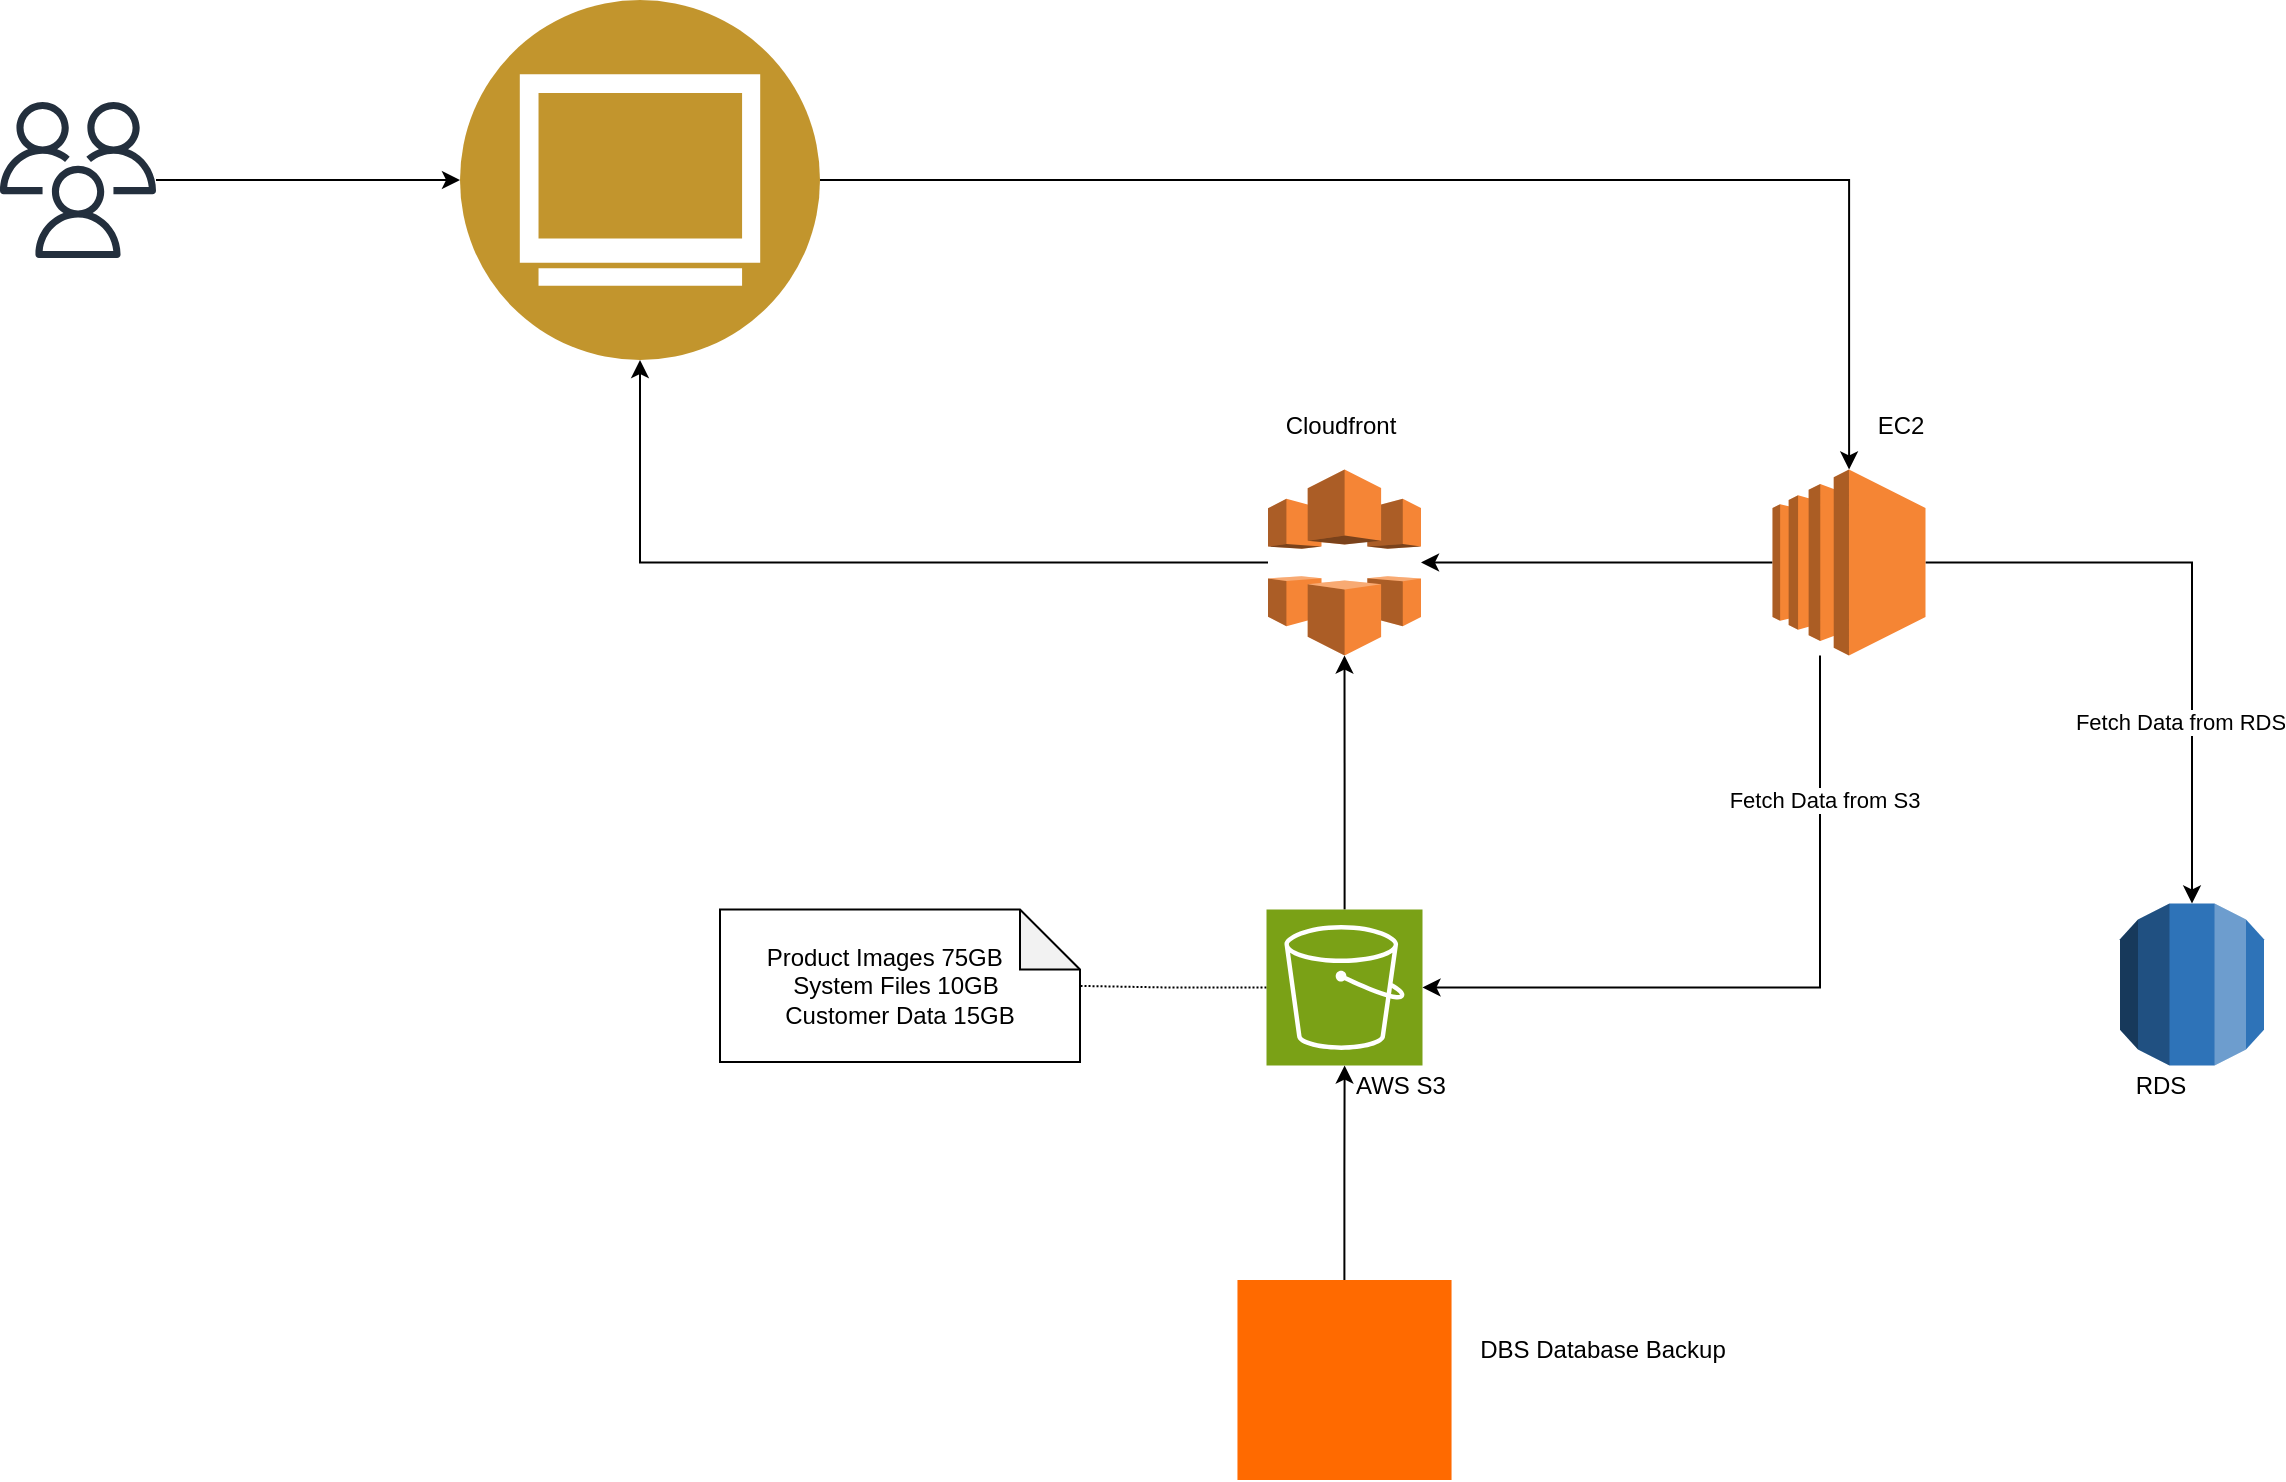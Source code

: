 <mxfile version="26.0.16" pages="2">
  <diagram name="Page-1" id="xpe27I78BW6T5LH5pNLx">
    <mxGraphModel dx="2370" dy="910" grid="1" gridSize="10" guides="1" tooltips="1" connect="1" arrows="1" fold="1" page="1" pageScale="1" pageWidth="850" pageHeight="1100" math="0" shadow="0">
      <root>
        <mxCell id="0" />
        <mxCell id="1" parent="0" />
        <mxCell id="c6FaymkkDzmxYYNCoGBe-19" style="edgeStyle=orthogonalEdgeStyle;rounded=0;orthogonalLoop=1;jettySize=auto;html=1;" parent="1" source="c6FaymkkDzmxYYNCoGBe-1" target="c6FaymkkDzmxYYNCoGBe-3" edge="1">
          <mxGeometry relative="1" as="geometry" />
        </mxCell>
        <mxCell id="W9lNjf555CTs6uJydB0y-2" style="edgeStyle=orthogonalEdgeStyle;rounded=0;orthogonalLoop=1;jettySize=auto;html=1;dashed=1;dashPattern=1 1;endArrow=none;startFill=0;" edge="1" parent="1" source="c6FaymkkDzmxYYNCoGBe-1" target="W9lNjf555CTs6uJydB0y-1">
          <mxGeometry relative="1" as="geometry" />
        </mxCell>
        <mxCell id="c6FaymkkDzmxYYNCoGBe-1" value="" style="sketch=0;points=[[0,0,0],[0.25,0,0],[0.5,0,0],[0.75,0,0],[1,0,0],[0,1,0],[0.25,1,0],[0.5,1,0],[0.75,1,0],[1,1,0],[0,0.25,0],[0,0.5,0],[0,0.75,0],[1,0.25,0],[1,0.5,0],[1,0.75,0]];outlineConnect=0;fontColor=#232F3E;fillColor=#7AA116;strokeColor=#ffffff;dashed=0;verticalLabelPosition=bottom;verticalAlign=top;align=center;html=1;fontSize=12;fontStyle=0;aspect=fixed;shape=mxgraph.aws4.resourceIcon;resIcon=mxgraph.aws4.s3;" parent="1" vertex="1">
          <mxGeometry x="293.25" y="514.75" width="78" height="78" as="geometry" />
        </mxCell>
        <mxCell id="c6FaymkkDzmxYYNCoGBe-12" style="edgeStyle=orthogonalEdgeStyle;rounded=0;orthogonalLoop=1;jettySize=auto;html=1;" parent="1" source="c6FaymkkDzmxYYNCoGBe-2" target="c6FaymkkDzmxYYNCoGBe-3" edge="1">
          <mxGeometry relative="1" as="geometry" />
        </mxCell>
        <mxCell id="c6FaymkkDzmxYYNCoGBe-17" style="edgeStyle=orthogonalEdgeStyle;rounded=0;orthogonalLoop=1;jettySize=auto;html=1;" parent="1" source="c6FaymkkDzmxYYNCoGBe-2" target="c6FaymkkDzmxYYNCoGBe-5" edge="1">
          <mxGeometry relative="1" as="geometry">
            <Array as="points">
              <mxPoint x="756" y="341" />
            </Array>
          </mxGeometry>
        </mxCell>
        <mxCell id="c6FaymkkDzmxYYNCoGBe-18" value="Fetch Data from RDS" style="edgeLabel;html=1;align=center;verticalAlign=middle;resizable=0;points=[];" parent="c6FaymkkDzmxYYNCoGBe-17" vertex="1" connectable="0">
          <mxGeometry x="-0.366" y="3" relative="1" as="geometry">
            <mxPoint x="30" y="82" as="offset" />
          </mxGeometry>
        </mxCell>
        <mxCell id="c6FaymkkDzmxYYNCoGBe-2" value="" style="outlineConnect=0;dashed=0;verticalLabelPosition=bottom;verticalAlign=top;align=center;html=1;shape=mxgraph.aws3.ec2;fillColor=#F58534;gradientColor=none;" parent="1" vertex="1">
          <mxGeometry x="546.25" y="294.75" width="76.5" height="93" as="geometry" />
        </mxCell>
        <mxCell id="c6FaymkkDzmxYYNCoGBe-13" style="edgeStyle=orthogonalEdgeStyle;rounded=0;orthogonalLoop=1;jettySize=auto;html=1;" parent="1" source="c6FaymkkDzmxYYNCoGBe-2" target="c6FaymkkDzmxYYNCoGBe-1" edge="1">
          <mxGeometry relative="1" as="geometry">
            <Array as="points">
              <mxPoint x="570" y="553.75" />
            </Array>
          </mxGeometry>
        </mxCell>
        <mxCell id="c6FaymkkDzmxYYNCoGBe-15" value="Fetch Data from S3" style="edgeLabel;html=1;align=center;verticalAlign=middle;resizable=0;points=[];" parent="c6FaymkkDzmxYYNCoGBe-13" vertex="1" connectable="0">
          <mxGeometry x="-0.133" y="2" relative="1" as="geometry">
            <mxPoint y="-86" as="offset" />
          </mxGeometry>
        </mxCell>
        <mxCell id="c6FaymkkDzmxYYNCoGBe-26" style="edgeStyle=orthogonalEdgeStyle;rounded=0;orthogonalLoop=1;jettySize=auto;html=1;" parent="1" source="c6FaymkkDzmxYYNCoGBe-3" target="c6FaymkkDzmxYYNCoGBe-23" edge="1">
          <mxGeometry relative="1" as="geometry" />
        </mxCell>
        <mxCell id="c6FaymkkDzmxYYNCoGBe-3" value="" style="outlineConnect=0;dashed=0;verticalLabelPosition=bottom;verticalAlign=top;align=center;html=1;shape=mxgraph.aws3.cloudfront;fillColor=#F58536;gradientColor=none;" parent="1" vertex="1">
          <mxGeometry x="294" y="294.75" width="76.5" height="93" as="geometry" />
        </mxCell>
        <mxCell id="c6FaymkkDzmxYYNCoGBe-5" value="" style="outlineConnect=0;dashed=0;verticalLabelPosition=bottom;verticalAlign=top;align=center;html=1;shape=mxgraph.aws3.rds;fillColor=#2E73B8;gradientColor=none;" parent="1" vertex="1">
          <mxGeometry x="720" y="511.75" width="72" height="81" as="geometry" />
        </mxCell>
        <mxCell id="c6FaymkkDzmxYYNCoGBe-9" style="edgeStyle=orthogonalEdgeStyle;rounded=0;orthogonalLoop=1;jettySize=auto;html=1;" parent="1" source="c6FaymkkDzmxYYNCoGBe-8" target="c6FaymkkDzmxYYNCoGBe-23" edge="1">
          <mxGeometry relative="1" as="geometry">
            <mxPoint x="-270" y="109" as="targetPoint" />
          </mxGeometry>
        </mxCell>
        <mxCell id="c6FaymkkDzmxYYNCoGBe-8" value="" style="sketch=0;outlineConnect=0;fontColor=#232F3E;gradientColor=none;fillColor=#232F3D;strokeColor=none;dashed=0;verticalLabelPosition=bottom;verticalAlign=top;align=center;html=1;fontSize=12;fontStyle=0;aspect=fixed;pointerEvents=1;shape=mxgraph.aws4.users;" parent="1" vertex="1">
          <mxGeometry x="-340" y="111" width="78" height="78" as="geometry" />
        </mxCell>
        <mxCell id="c6FaymkkDzmxYYNCoGBe-24" style="edgeStyle=orthogonalEdgeStyle;rounded=0;orthogonalLoop=1;jettySize=auto;html=1;" parent="1" source="c6FaymkkDzmxYYNCoGBe-23" target="c6FaymkkDzmxYYNCoGBe-2" edge="1">
          <mxGeometry relative="1" as="geometry">
            <mxPoint x="70.0" y="174.827" as="sourcePoint" />
            <mxPoint x="300" y="150.111" as="targetPoint" />
          </mxGeometry>
        </mxCell>
        <mxCell id="c6FaymkkDzmxYYNCoGBe-23" value="" style="image;aspect=fixed;perimeter=ellipsePerimeter;html=1;align=center;shadow=0;dashed=0;fontColor=#4277BB;labelBackgroundColor=default;fontSize=12;spacingTop=3;image=img/lib/ibm/users/browser.svg;" parent="1" vertex="1">
          <mxGeometry x="-110" y="60" width="180" height="180" as="geometry" />
        </mxCell>
        <mxCell id="c6FaymkkDzmxYYNCoGBe-29" style="edgeStyle=orthogonalEdgeStyle;rounded=0;orthogonalLoop=1;jettySize=auto;html=1;" parent="1" source="c6FaymkkDzmxYYNCoGBe-28" target="c6FaymkkDzmxYYNCoGBe-1" edge="1">
          <mxGeometry relative="1" as="geometry" />
        </mxCell>
        <mxCell id="c6FaymkkDzmxYYNCoGBe-28" value="" style="points=[];aspect=fixed;html=1;align=center;shadow=0;dashed=0;fillColor=#FF6A00;strokeColor=none;shape=mxgraph.alibaba_cloud.dbs_database_backup;" parent="1" vertex="1">
          <mxGeometry x="278.73" y="700" width="107.04" height="100" as="geometry" />
        </mxCell>
        <mxCell id="oeYRw5XU4TpE4Uy6NgoU-7" value="Cloudfront" style="text;html=1;align=center;verticalAlign=middle;resizable=0;points=[];autosize=1;strokeColor=none;fillColor=none;" parent="1" vertex="1">
          <mxGeometry x="290" y="258" width="80" height="30" as="geometry" />
        </mxCell>
        <mxCell id="oeYRw5XU4TpE4Uy6NgoU-9" value="EC2" style="text;html=1;align=center;verticalAlign=middle;resizable=0;points=[];autosize=1;strokeColor=none;fillColor=none;" parent="1" vertex="1">
          <mxGeometry x="585" y="258" width="50" height="30" as="geometry" />
        </mxCell>
        <mxCell id="oeYRw5XU4TpE4Uy6NgoU-10" value="AWS S3" style="text;html=1;align=center;verticalAlign=middle;resizable=0;points=[];autosize=1;strokeColor=none;fillColor=none;" parent="1" vertex="1">
          <mxGeometry x="325" y="588" width="70" height="30" as="geometry" />
        </mxCell>
        <mxCell id="oeYRw5XU4TpE4Uy6NgoU-11" value="DBS Database Backup" style="text;html=1;align=center;verticalAlign=middle;resizable=0;points=[];autosize=1;strokeColor=none;fillColor=none;" parent="1" vertex="1">
          <mxGeometry x="385.77" y="720" width="150" height="30" as="geometry" />
        </mxCell>
        <mxCell id="oeYRw5XU4TpE4Uy6NgoU-12" value="RDS" style="text;html=1;align=center;verticalAlign=middle;resizable=0;points=[];autosize=1;strokeColor=none;fillColor=none;" parent="1" vertex="1">
          <mxGeometry x="715" y="588" width="50" height="30" as="geometry" />
        </mxCell>
        <mxCell id="W9lNjf555CTs6uJydB0y-1" value="&lt;div&gt;Product Images 75GB&lt;span style=&quot;white-space:pre&quot;&gt;&#x9;&lt;/span&gt;&lt;br&gt;&lt;span style=&quot;background-color: transparent; color: light-dark(rgb(0, 0, 0), rgb(255, 255, 255));&quot;&gt;System Files &lt;/span&gt;&lt;span style=&quot;background-color: transparent; color: light-dark(rgb(0, 0, 0), rgb(255, 255, 255));&quot;&gt;10GB&lt;/span&gt;&lt;span style=&quot;background-color: transparent; color: light-dark(rgb(0, 0, 0), rgb(255, 255, 255)); white-space: pre;&quot;&gt;&#x9;&lt;/span&gt;&lt;/div&gt;&lt;div&gt;Customer Data 15GB&lt;/div&gt;" style="shape=note;whiteSpace=wrap;html=1;backgroundOutline=1;darkOpacity=0.05;" vertex="1" parent="1">
          <mxGeometry x="20" y="514.75" width="180" height="76.25" as="geometry" />
        </mxCell>
      </root>
    </mxGraphModel>
  </diagram>
  <diagram id="f5rmibWBp11kq-y7-Xri" name="Page-2">
    <mxGraphModel grid="1" page="1" gridSize="10" guides="1" tooltips="1" connect="1" arrows="1" fold="1" pageScale="1" pageWidth="850" pageHeight="1100" math="0" shadow="0">
      <root>
        <mxCell id="0" />
        <mxCell id="1" parent="0" />
      </root>
    </mxGraphModel>
  </diagram>
</mxfile>
